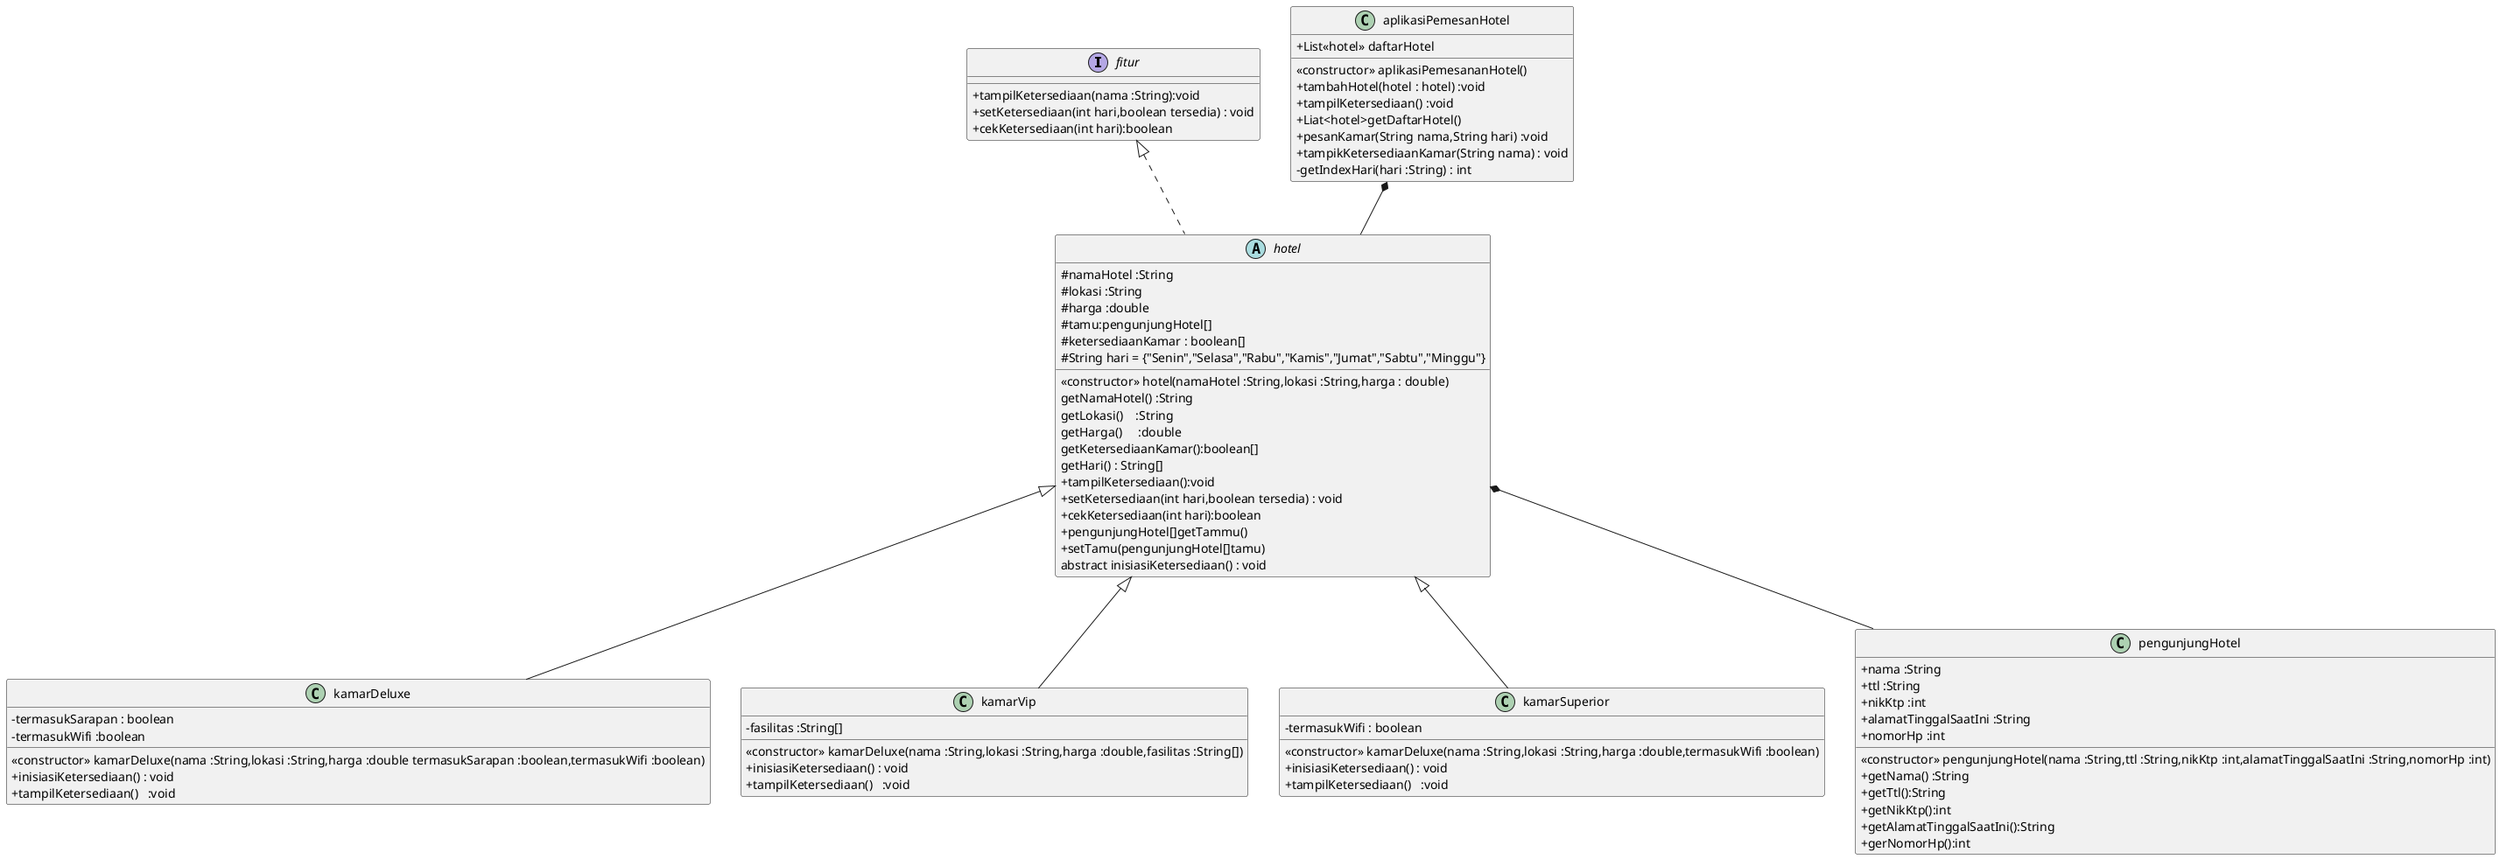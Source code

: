 @startuml
skinparam classAttributeIconSize 0

interface fitur{
   
    + tampilKetersediaan(nama :String):void
    + setKetersediaan(int hari,boolean tersedia) : void
    + cekKetersediaan(int hari):boolean


}
abstract class hotel{
    # namaHotel :String
    #lokasi :String
    # harga :double
    # tamu:pengunjungHotel[]
    # ketersediaanKamar : boolean[]
    #String hari = {"Senin","Selasa","Rabu","Kamis","Jumat","Sabtu","Minggu"}
    <<constructor>> hotel(namaHotel :String,lokasi :String,harga : double)
    getNamaHotel() :String
    getLokasi()    :String
    getHarga()     :double
    getKetersediaanKamar():boolean[]
    getHari() : String[]
    + tampilKetersediaan():void
    + setKetersediaan(int hari,boolean tersedia) : void
    + cekKetersediaan(int hari):boolean
    +pengunjungHotel[]getTammu() 
    +setTamu(pengunjungHotel[]tamu)
    abstract inisiasiKetersediaan() : void



}
class aplikasiPemesanHotel{
    + List<<hotel>> daftarHotel
    <<constructor>> aplikasiPemesananHotel()
    +tambahHotel(hotel : hotel) :void
    +tampilKetersediaan() :void
    +Liat<hotel>getDaftarHotel()
    +pesanKamar(String nama,String hari) :void
    +tampikKetersediaanKamar(String nama) : void
    -getIndexHari(hari :String) : int


}

class kamarDeluxe{
    -termasukSarapan : boolean
    -termasukWifi :boolean
    <<constructor>> kamarDeluxe(nama :String,lokasi :String,harga :double termasukSarapan :boolean,termasukWifi :boolean)
    + inisiasiKetersediaan() : void
    + tampilKetersediaan()   :void


}
class kamarVip{
    - fasilitas :String[]
    <<constructor>> kamarDeluxe(nama :String,lokasi :String,harga :double,fasilitas :String[])
    + inisiasiKetersediaan() : void
    + tampilKetersediaan()   :void


}
class kamarSuperior{
    - termasukWifi : boolean
    <<constructor>> kamarDeluxe(nama :String,lokasi :String,harga :double,termasukWifi :boolean)
    + inisiasiKetersediaan() : void
    + tampilKetersediaan()   :void

}
class pengunjungHotel{
    + nama :String
    + ttl :String
    + nikKtp :int
    + alamatTinggalSaatIni :String
    + nomorHp :int
    <<constructor>> pengunjungHotel(nama :String,ttl :String,nikKtp :int,alamatTinggalSaatIni :String,nomorHp :int)
    +getNama() :String
    +getTtl():String
    +getNikKtp():int
    +getAlamatTinggalSaatIni():String
    +gerNomorHp():int

}
fitur <|.. hotel

aplikasiPemesanHotel *-- hotel
hotel *-- pengunjungHotel
hotel ^-- kamarDeluxe
hotel ^-- kamarVip
hotel ^-- kamarSuperior

@enduml